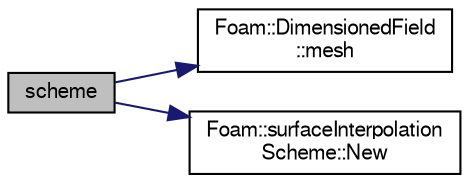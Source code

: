 digraph "scheme"
{
  bgcolor="transparent";
  edge [fontname="FreeSans",fontsize="10",labelfontname="FreeSans",labelfontsize="10"];
  node [fontname="FreeSans",fontsize="10",shape=record];
  rankdir="LR";
  Node26707 [label="scheme",height=0.2,width=0.4,color="black", fillcolor="grey75", style="filled", fontcolor="black"];
  Node26707 -> Node26708 [color="midnightblue",fontsize="10",style="solid",fontname="FreeSans"];
  Node26708 [label="Foam::DimensionedField\l::mesh",height=0.2,width=0.4,color="black",URL="$a26390.html#a8f1110830348a1448a14ab5e3cf47e3b",tooltip="Return mesh. "];
  Node26707 -> Node26709 [color="midnightblue",fontsize="10",style="solid",fontname="FreeSans"];
  Node26709 [label="Foam::surfaceInterpolation\lScheme::New",height=0.2,width=0.4,color="black",URL="$a23278.html#a4228053a08db320a1a8c647eedfc41b0",tooltip="Return new tmp interpolation scheme. "];
}
